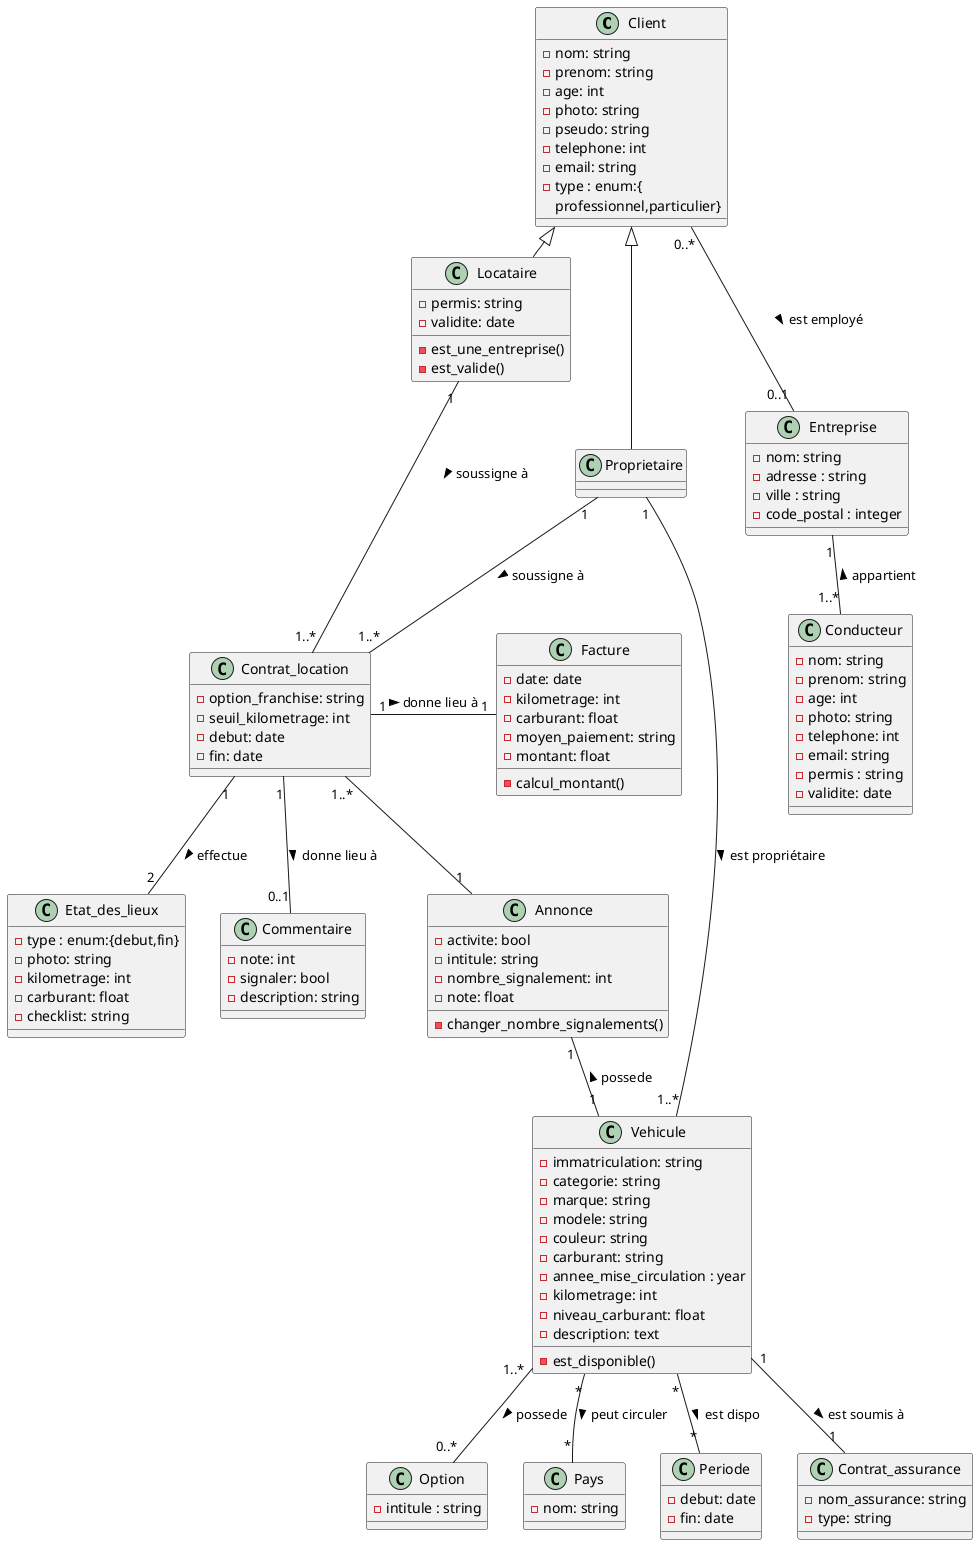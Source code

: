 @startuml
class Client {
    - nom: string
    - prenom: string
    - age: int
    - photo: string
    - pseudo: string
    - telephone: int
    - email: string
    -  type : enum:{
professionnel,particulier}
    
}

class Locataire {
    - permis: string
    - validite: date
    - est_une_entreprise()
    - est_valide()
}

class Proprietaire {
}

class Entreprise {
    - nom: string
    - adresse : string
    - ville : string
    - code_postal : integer
}

class Conducteur {
    - nom: string
    - prenom: string
    - age: int
    - photo: string
    - telephone: int
    - email: string
    - permis : string
    - validite: date
}

class Vehicule {
    - immatriculation: string
    - categorie: string
    - marque: string
    - modele: string
    - couleur: string
    - carburant: string
    - annee_mise_circulation : year
    - kilometrage: int
    - niveau_carburant: float
    - description: text
    - est_disponible()
}

class Option{
    - intitule : string
}

class Pays {
    - nom: string 
}
class Periode {
    - debut: date
    - fin: date
}

class Contrat_assurance {
    - nom_assurance: string
    - type: string
}

class Contrat_location {
    - option_franchise: string
    - seuil_kilometrage: int
    - debut: date
    - fin: date
}

class Etat_des_lieux {
    - type : enum:{debut,fin}
    - photo: string
    - kilometrage: int
    - carburant: float
    - checklist: string
}

class Facture {
    - date: date
    - kilometrage: int
    - carburant: float
    - moyen_paiement: string
    - montant: float
    - calcul_montant()
}

class Commentaire {
    - note: int
    - signaler: bool
    - description: string
}

class Annonce {
    - activite: bool
    - intitule: string
    - nombre_signalement: int
    - note: float
    - changer_nombre_signalements()
}

Client "0..*" -- "0..1" Entreprise : est employé >
Entreprise "1" -- "1..*" Conducteur : appartient <
Client <|- Locataire
Client <|-- Proprietaire
Proprietaire "1" -- "1..*" Contrat_location : soussigne à >
Proprietaire "1" - "1..*" Vehicule : est propriétaire >
Vehicule "*" -- "*" Periode : est dispo >
Vehicule "*" -- "*" Pays : peut circuler >
Vehicule "1" -- "1" Contrat_assurance : est soumis à >
Vehicule "1..*" -- "0..*" Option : possede >
Contrat_location "1..*" -- "1" Annonce
Locataire "1" -- "1..*" Contrat_location : soussigne à >
Contrat_location "1" - "1" Facture : donne lieu à >
Contrat_location "1" -- "2" Etat_des_lieux : effectue >
Contrat_location "1" -- "0..1" Commentaire : donne lieu à >
Annonce "1" -- "1" Vehicule : possede <
@enduml
